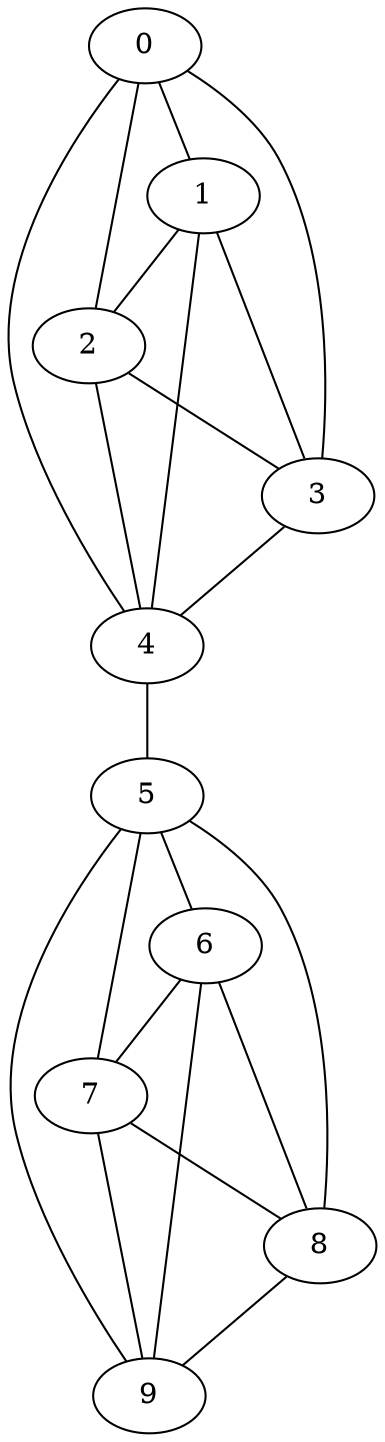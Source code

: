 Graph G {
0;
1;
2;
3;
4;
5;
6;
7;
8;
9;
0--1;
0--2;
0--3;
0--4;
1--2;
1--3;
1--4;
2--3;
2--4;
3--4;
5--6;
5--7;
5--8;
5--9;
6--7;
6--8;
6--9;
7--8;
7--9;
8--9;
4--5;
}
